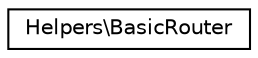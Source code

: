 digraph "Representação gráfica da hiearquia da classe"
{
 // LATEX_PDF_SIZE
  edge [fontname="Helvetica",fontsize="10",labelfontname="Helvetica",labelfontsize="10"];
  node [fontname="Helvetica",fontsize="10",shape=record];
  rankdir="LR";
  Node0 [label="Helpers\\BasicRouter",height=0.2,width=0.4,color="black", fillcolor="white", style="filled",URL="$classHelpers_1_1BasicRouter.html",tooltip=" "];
}
